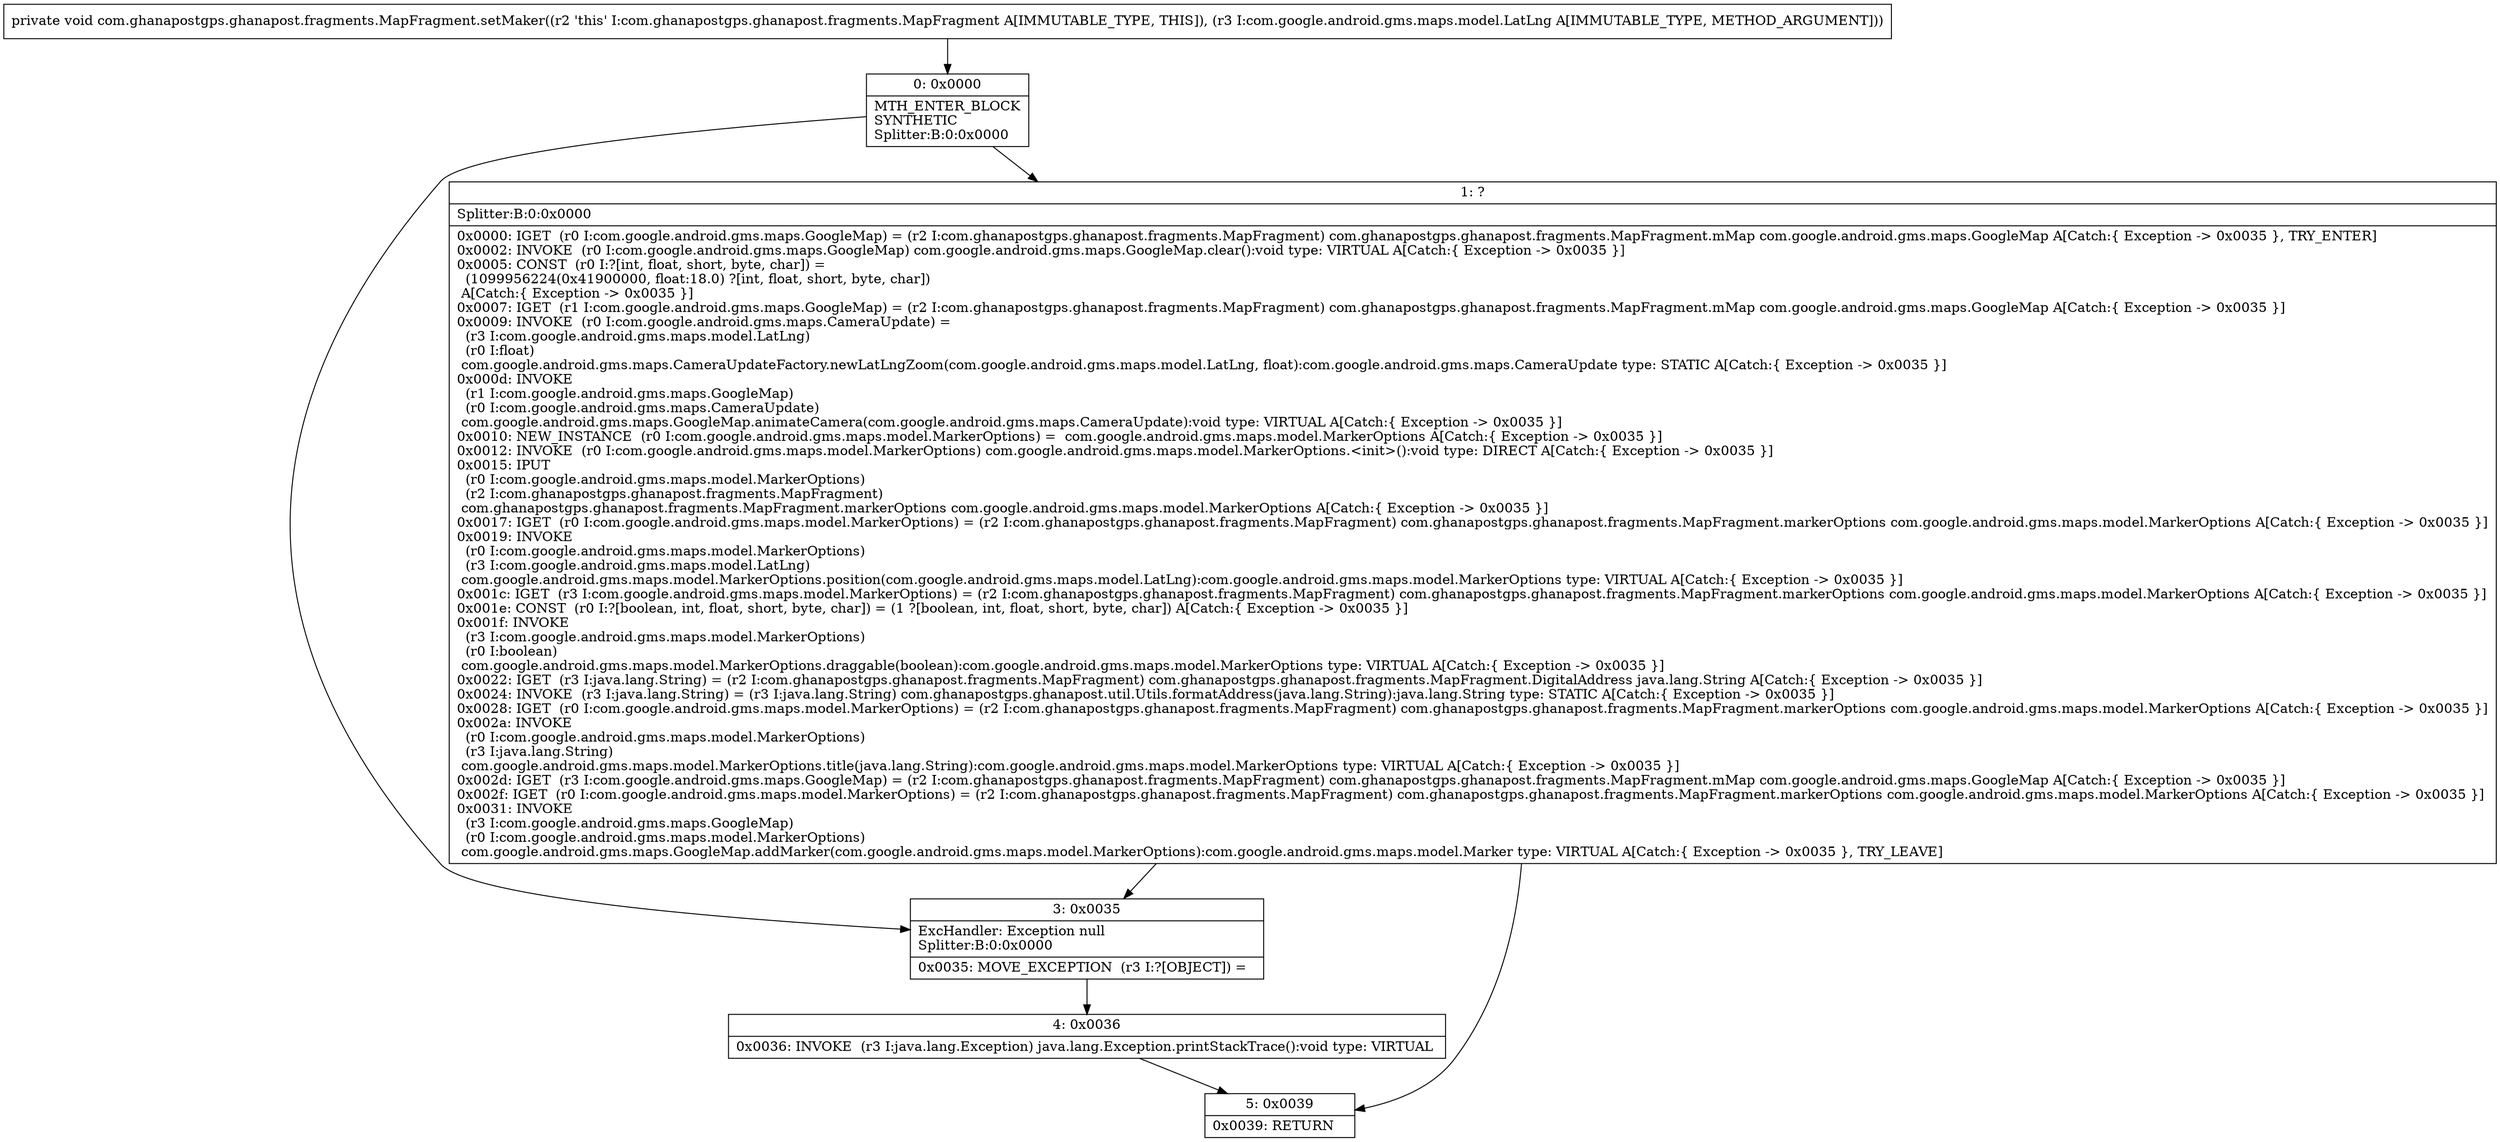 digraph "CFG forcom.ghanapostgps.ghanapost.fragments.MapFragment.setMaker(Lcom\/google\/android\/gms\/maps\/model\/LatLng;)V" {
Node_0 [shape=record,label="{0\:\ 0x0000|MTH_ENTER_BLOCK\lSYNTHETIC\lSplitter:B:0:0x0000\l}"];
Node_1 [shape=record,label="{1\:\ ?|Splitter:B:0:0x0000\l|0x0000: IGET  (r0 I:com.google.android.gms.maps.GoogleMap) = (r2 I:com.ghanapostgps.ghanapost.fragments.MapFragment) com.ghanapostgps.ghanapost.fragments.MapFragment.mMap com.google.android.gms.maps.GoogleMap A[Catch:\{ Exception \-\> 0x0035 \}, TRY_ENTER]\l0x0002: INVOKE  (r0 I:com.google.android.gms.maps.GoogleMap) com.google.android.gms.maps.GoogleMap.clear():void type: VIRTUAL A[Catch:\{ Exception \-\> 0x0035 \}]\l0x0005: CONST  (r0 I:?[int, float, short, byte, char]) = \l  (1099956224(0x41900000, float:18.0) ?[int, float, short, byte, char])\l A[Catch:\{ Exception \-\> 0x0035 \}]\l0x0007: IGET  (r1 I:com.google.android.gms.maps.GoogleMap) = (r2 I:com.ghanapostgps.ghanapost.fragments.MapFragment) com.ghanapostgps.ghanapost.fragments.MapFragment.mMap com.google.android.gms.maps.GoogleMap A[Catch:\{ Exception \-\> 0x0035 \}]\l0x0009: INVOKE  (r0 I:com.google.android.gms.maps.CameraUpdate) = \l  (r3 I:com.google.android.gms.maps.model.LatLng)\l  (r0 I:float)\l com.google.android.gms.maps.CameraUpdateFactory.newLatLngZoom(com.google.android.gms.maps.model.LatLng, float):com.google.android.gms.maps.CameraUpdate type: STATIC A[Catch:\{ Exception \-\> 0x0035 \}]\l0x000d: INVOKE  \l  (r1 I:com.google.android.gms.maps.GoogleMap)\l  (r0 I:com.google.android.gms.maps.CameraUpdate)\l com.google.android.gms.maps.GoogleMap.animateCamera(com.google.android.gms.maps.CameraUpdate):void type: VIRTUAL A[Catch:\{ Exception \-\> 0x0035 \}]\l0x0010: NEW_INSTANCE  (r0 I:com.google.android.gms.maps.model.MarkerOptions) =  com.google.android.gms.maps.model.MarkerOptions A[Catch:\{ Exception \-\> 0x0035 \}]\l0x0012: INVOKE  (r0 I:com.google.android.gms.maps.model.MarkerOptions) com.google.android.gms.maps.model.MarkerOptions.\<init\>():void type: DIRECT A[Catch:\{ Exception \-\> 0x0035 \}]\l0x0015: IPUT  \l  (r0 I:com.google.android.gms.maps.model.MarkerOptions)\l  (r2 I:com.ghanapostgps.ghanapost.fragments.MapFragment)\l com.ghanapostgps.ghanapost.fragments.MapFragment.markerOptions com.google.android.gms.maps.model.MarkerOptions A[Catch:\{ Exception \-\> 0x0035 \}]\l0x0017: IGET  (r0 I:com.google.android.gms.maps.model.MarkerOptions) = (r2 I:com.ghanapostgps.ghanapost.fragments.MapFragment) com.ghanapostgps.ghanapost.fragments.MapFragment.markerOptions com.google.android.gms.maps.model.MarkerOptions A[Catch:\{ Exception \-\> 0x0035 \}]\l0x0019: INVOKE  \l  (r0 I:com.google.android.gms.maps.model.MarkerOptions)\l  (r3 I:com.google.android.gms.maps.model.LatLng)\l com.google.android.gms.maps.model.MarkerOptions.position(com.google.android.gms.maps.model.LatLng):com.google.android.gms.maps.model.MarkerOptions type: VIRTUAL A[Catch:\{ Exception \-\> 0x0035 \}]\l0x001c: IGET  (r3 I:com.google.android.gms.maps.model.MarkerOptions) = (r2 I:com.ghanapostgps.ghanapost.fragments.MapFragment) com.ghanapostgps.ghanapost.fragments.MapFragment.markerOptions com.google.android.gms.maps.model.MarkerOptions A[Catch:\{ Exception \-\> 0x0035 \}]\l0x001e: CONST  (r0 I:?[boolean, int, float, short, byte, char]) = (1 ?[boolean, int, float, short, byte, char]) A[Catch:\{ Exception \-\> 0x0035 \}]\l0x001f: INVOKE  \l  (r3 I:com.google.android.gms.maps.model.MarkerOptions)\l  (r0 I:boolean)\l com.google.android.gms.maps.model.MarkerOptions.draggable(boolean):com.google.android.gms.maps.model.MarkerOptions type: VIRTUAL A[Catch:\{ Exception \-\> 0x0035 \}]\l0x0022: IGET  (r3 I:java.lang.String) = (r2 I:com.ghanapostgps.ghanapost.fragments.MapFragment) com.ghanapostgps.ghanapost.fragments.MapFragment.DigitalAddress java.lang.String A[Catch:\{ Exception \-\> 0x0035 \}]\l0x0024: INVOKE  (r3 I:java.lang.String) = (r3 I:java.lang.String) com.ghanapostgps.ghanapost.util.Utils.formatAddress(java.lang.String):java.lang.String type: STATIC A[Catch:\{ Exception \-\> 0x0035 \}]\l0x0028: IGET  (r0 I:com.google.android.gms.maps.model.MarkerOptions) = (r2 I:com.ghanapostgps.ghanapost.fragments.MapFragment) com.ghanapostgps.ghanapost.fragments.MapFragment.markerOptions com.google.android.gms.maps.model.MarkerOptions A[Catch:\{ Exception \-\> 0x0035 \}]\l0x002a: INVOKE  \l  (r0 I:com.google.android.gms.maps.model.MarkerOptions)\l  (r3 I:java.lang.String)\l com.google.android.gms.maps.model.MarkerOptions.title(java.lang.String):com.google.android.gms.maps.model.MarkerOptions type: VIRTUAL A[Catch:\{ Exception \-\> 0x0035 \}]\l0x002d: IGET  (r3 I:com.google.android.gms.maps.GoogleMap) = (r2 I:com.ghanapostgps.ghanapost.fragments.MapFragment) com.ghanapostgps.ghanapost.fragments.MapFragment.mMap com.google.android.gms.maps.GoogleMap A[Catch:\{ Exception \-\> 0x0035 \}]\l0x002f: IGET  (r0 I:com.google.android.gms.maps.model.MarkerOptions) = (r2 I:com.ghanapostgps.ghanapost.fragments.MapFragment) com.ghanapostgps.ghanapost.fragments.MapFragment.markerOptions com.google.android.gms.maps.model.MarkerOptions A[Catch:\{ Exception \-\> 0x0035 \}]\l0x0031: INVOKE  \l  (r3 I:com.google.android.gms.maps.GoogleMap)\l  (r0 I:com.google.android.gms.maps.model.MarkerOptions)\l com.google.android.gms.maps.GoogleMap.addMarker(com.google.android.gms.maps.model.MarkerOptions):com.google.android.gms.maps.model.Marker type: VIRTUAL A[Catch:\{ Exception \-\> 0x0035 \}, TRY_LEAVE]\l}"];
Node_3 [shape=record,label="{3\:\ 0x0035|ExcHandler: Exception null\lSplitter:B:0:0x0000\l|0x0035: MOVE_EXCEPTION  (r3 I:?[OBJECT]) =  \l}"];
Node_4 [shape=record,label="{4\:\ 0x0036|0x0036: INVOKE  (r3 I:java.lang.Exception) java.lang.Exception.printStackTrace():void type: VIRTUAL \l}"];
Node_5 [shape=record,label="{5\:\ 0x0039|0x0039: RETURN   \l}"];
MethodNode[shape=record,label="{private void com.ghanapostgps.ghanapost.fragments.MapFragment.setMaker((r2 'this' I:com.ghanapostgps.ghanapost.fragments.MapFragment A[IMMUTABLE_TYPE, THIS]), (r3 I:com.google.android.gms.maps.model.LatLng A[IMMUTABLE_TYPE, METHOD_ARGUMENT])) }"];
MethodNode -> Node_0;
Node_0 -> Node_1;
Node_0 -> Node_3;
Node_1 -> Node_3;
Node_1 -> Node_5;
Node_3 -> Node_4;
Node_4 -> Node_5;
}

